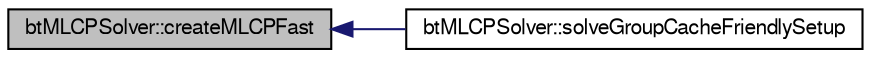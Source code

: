 digraph G
{
  bgcolor="transparent";
  edge [fontname="FreeSans",fontsize=10,labelfontname="FreeSans",labelfontsize=10];
  node [fontname="FreeSans",fontsize=10,shape=record];
  rankdir=LR;
  Node1 [label="btMLCPSolver::createMLCPFast",height=0.2,width=0.4,color="black", fillcolor="grey75", style="filled" fontcolor="black"];
  Node1 -> Node2 [dir=back,color="midnightblue",fontsize=10,style="solid"];
  Node2 [label="btMLCPSolver::solveGroupCacheFriendlySetup",height=0.2,width=0.4,color="black",URL="$classbt_m_l_c_p_solver.html#a465e167537eceb89f7125d3bb2d5321"];
}
